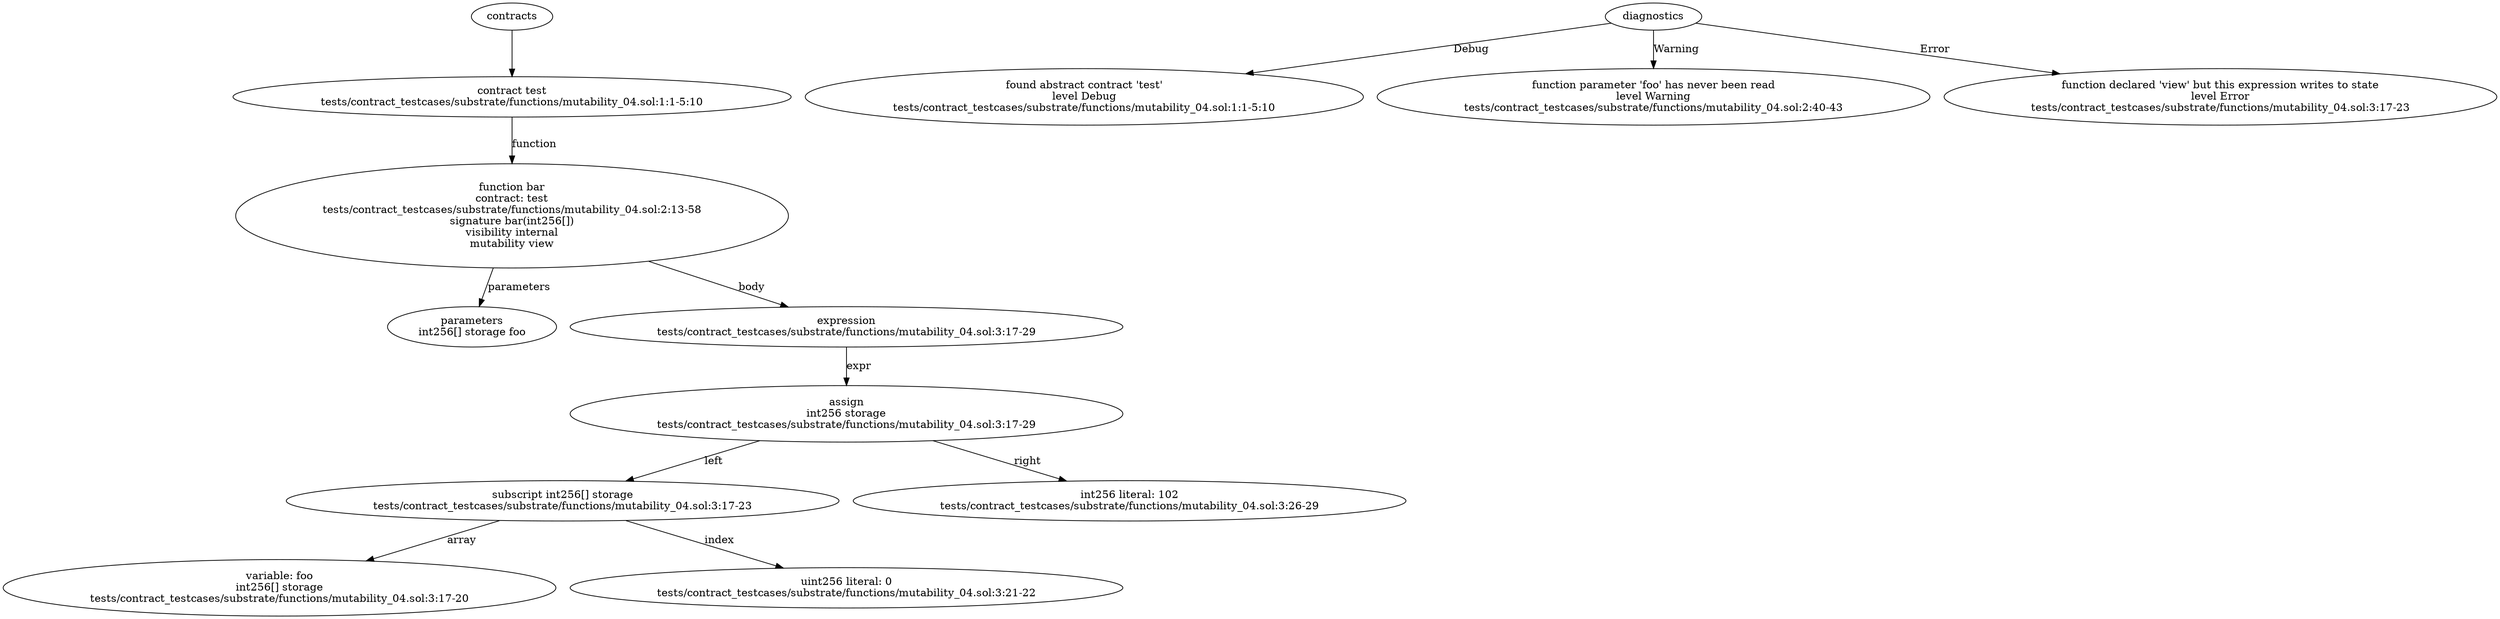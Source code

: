 strict digraph "tests/contract_testcases/substrate/functions/mutability_04.sol" {
	contract [label="contract test\ntests/contract_testcases/substrate/functions/mutability_04.sol:1:1-5:10"]
	bar [label="function bar\ncontract: test\ntests/contract_testcases/substrate/functions/mutability_04.sol:2:13-58\nsignature bar(int256[])\nvisibility internal\nmutability view"]
	parameters [label="parameters\nint256[] storage foo"]
	expr [label="expression\ntests/contract_testcases/substrate/functions/mutability_04.sol:3:17-29"]
	assign [label="assign\nint256 storage\ntests/contract_testcases/substrate/functions/mutability_04.sol:3:17-29"]
	subscript [label="subscript int256[] storage\ntests/contract_testcases/substrate/functions/mutability_04.sol:3:17-23"]
	variable [label="variable: foo\nint256[] storage\ntests/contract_testcases/substrate/functions/mutability_04.sol:3:17-20"]
	number_literal [label="uint256 literal: 0\ntests/contract_testcases/substrate/functions/mutability_04.sol:3:21-22"]
	number_literal_9 [label="int256 literal: 102\ntests/contract_testcases/substrate/functions/mutability_04.sol:3:26-29"]
	diagnostic [label="found abstract contract 'test'\nlevel Debug\ntests/contract_testcases/substrate/functions/mutability_04.sol:1:1-5:10"]
	diagnostic_12 [label="function parameter 'foo' has never been read\nlevel Warning\ntests/contract_testcases/substrate/functions/mutability_04.sol:2:40-43"]
	diagnostic_13 [label="function declared 'view' but this expression writes to state\nlevel Error\ntests/contract_testcases/substrate/functions/mutability_04.sol:3:17-23"]
	contracts -> contract
	contract -> bar [label="function"]
	bar -> parameters [label="parameters"]
	bar -> expr [label="body"]
	expr -> assign [label="expr"]
	assign -> subscript [label="left"]
	subscript -> variable [label="array"]
	subscript -> number_literal [label="index"]
	assign -> number_literal_9 [label="right"]
	diagnostics -> diagnostic [label="Debug"]
	diagnostics -> diagnostic_12 [label="Warning"]
	diagnostics -> diagnostic_13 [label="Error"]
}
